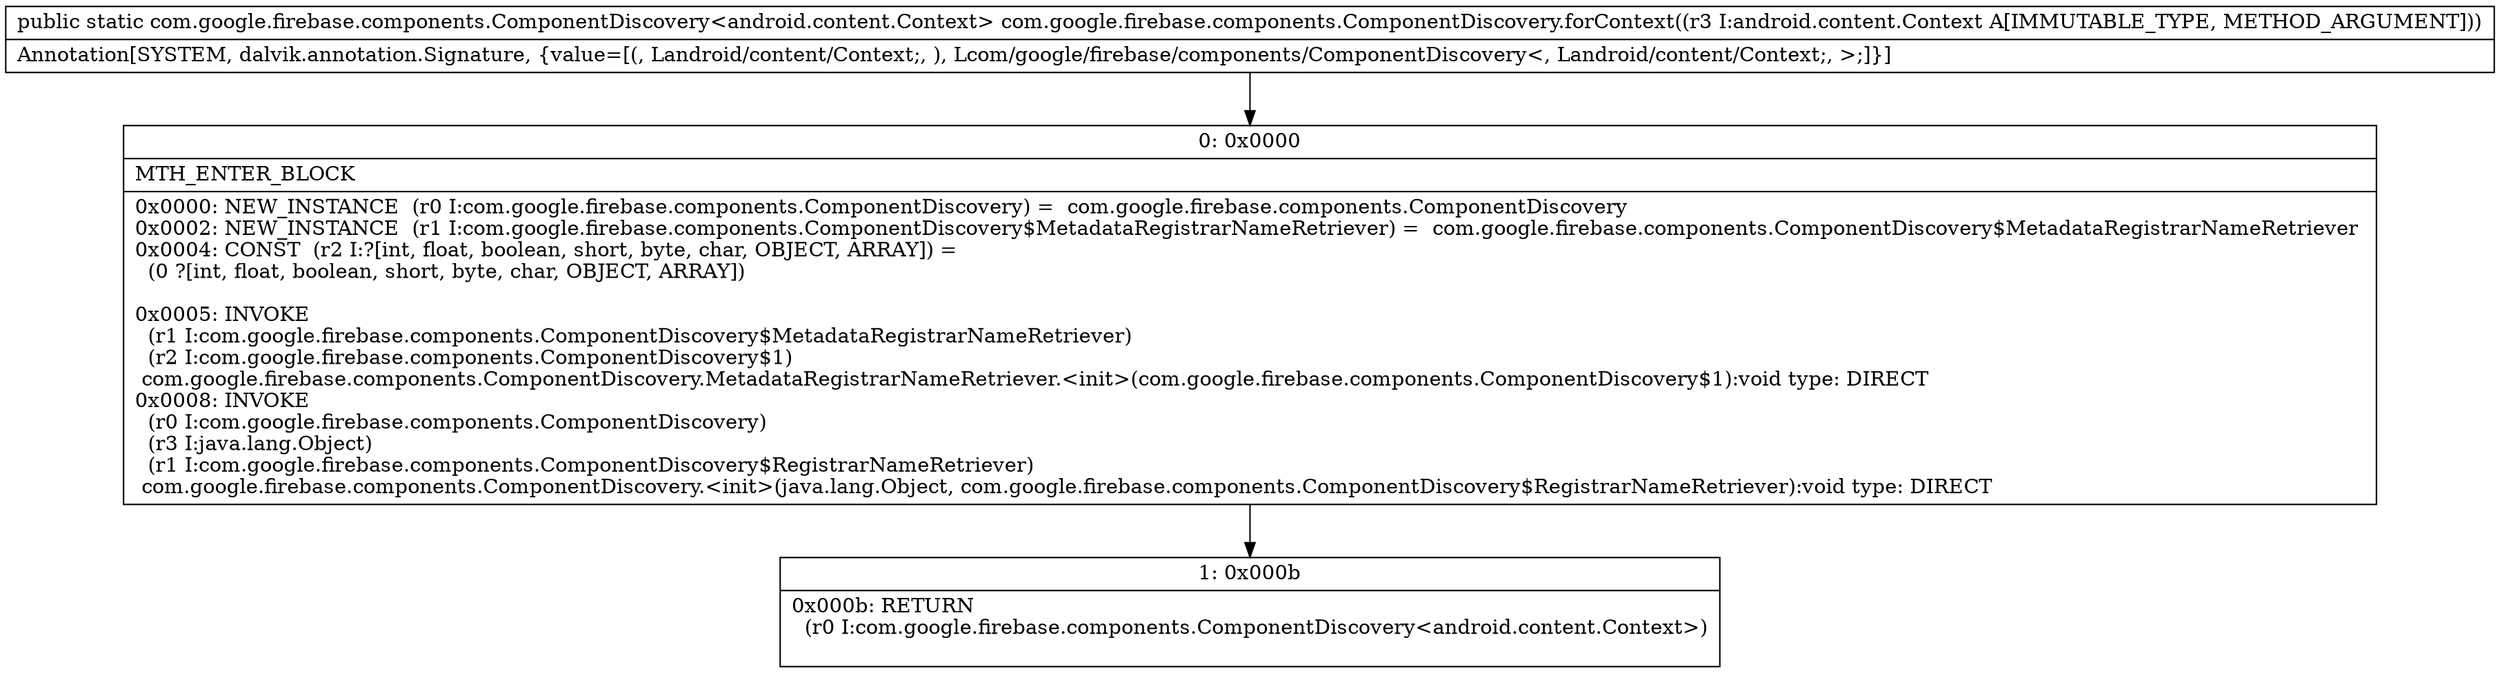 digraph "CFG forcom.google.firebase.components.ComponentDiscovery.forContext(Landroid\/content\/Context;)Lcom\/google\/firebase\/components\/ComponentDiscovery;" {
Node_0 [shape=record,label="{0\:\ 0x0000|MTH_ENTER_BLOCK\l|0x0000: NEW_INSTANCE  (r0 I:com.google.firebase.components.ComponentDiscovery) =  com.google.firebase.components.ComponentDiscovery \l0x0002: NEW_INSTANCE  (r1 I:com.google.firebase.components.ComponentDiscovery$MetadataRegistrarNameRetriever) =  com.google.firebase.components.ComponentDiscovery$MetadataRegistrarNameRetriever \l0x0004: CONST  (r2 I:?[int, float, boolean, short, byte, char, OBJECT, ARRAY]) = \l  (0 ?[int, float, boolean, short, byte, char, OBJECT, ARRAY])\l \l0x0005: INVOKE  \l  (r1 I:com.google.firebase.components.ComponentDiscovery$MetadataRegistrarNameRetriever)\l  (r2 I:com.google.firebase.components.ComponentDiscovery$1)\l com.google.firebase.components.ComponentDiscovery.MetadataRegistrarNameRetriever.\<init\>(com.google.firebase.components.ComponentDiscovery$1):void type: DIRECT \l0x0008: INVOKE  \l  (r0 I:com.google.firebase.components.ComponentDiscovery)\l  (r3 I:java.lang.Object)\l  (r1 I:com.google.firebase.components.ComponentDiscovery$RegistrarNameRetriever)\l com.google.firebase.components.ComponentDiscovery.\<init\>(java.lang.Object, com.google.firebase.components.ComponentDiscovery$RegistrarNameRetriever):void type: DIRECT \l}"];
Node_1 [shape=record,label="{1\:\ 0x000b|0x000b: RETURN  \l  (r0 I:com.google.firebase.components.ComponentDiscovery\<android.content.Context\>)\l \l}"];
MethodNode[shape=record,label="{public static com.google.firebase.components.ComponentDiscovery\<android.content.Context\> com.google.firebase.components.ComponentDiscovery.forContext((r3 I:android.content.Context A[IMMUTABLE_TYPE, METHOD_ARGUMENT]))  | Annotation[SYSTEM, dalvik.annotation.Signature, \{value=[(, Landroid\/content\/Context;, ), Lcom\/google\/firebase\/components\/ComponentDiscovery\<, Landroid\/content\/Context;, \>;]\}]\l}"];
MethodNode -> Node_0;
Node_0 -> Node_1;
}

